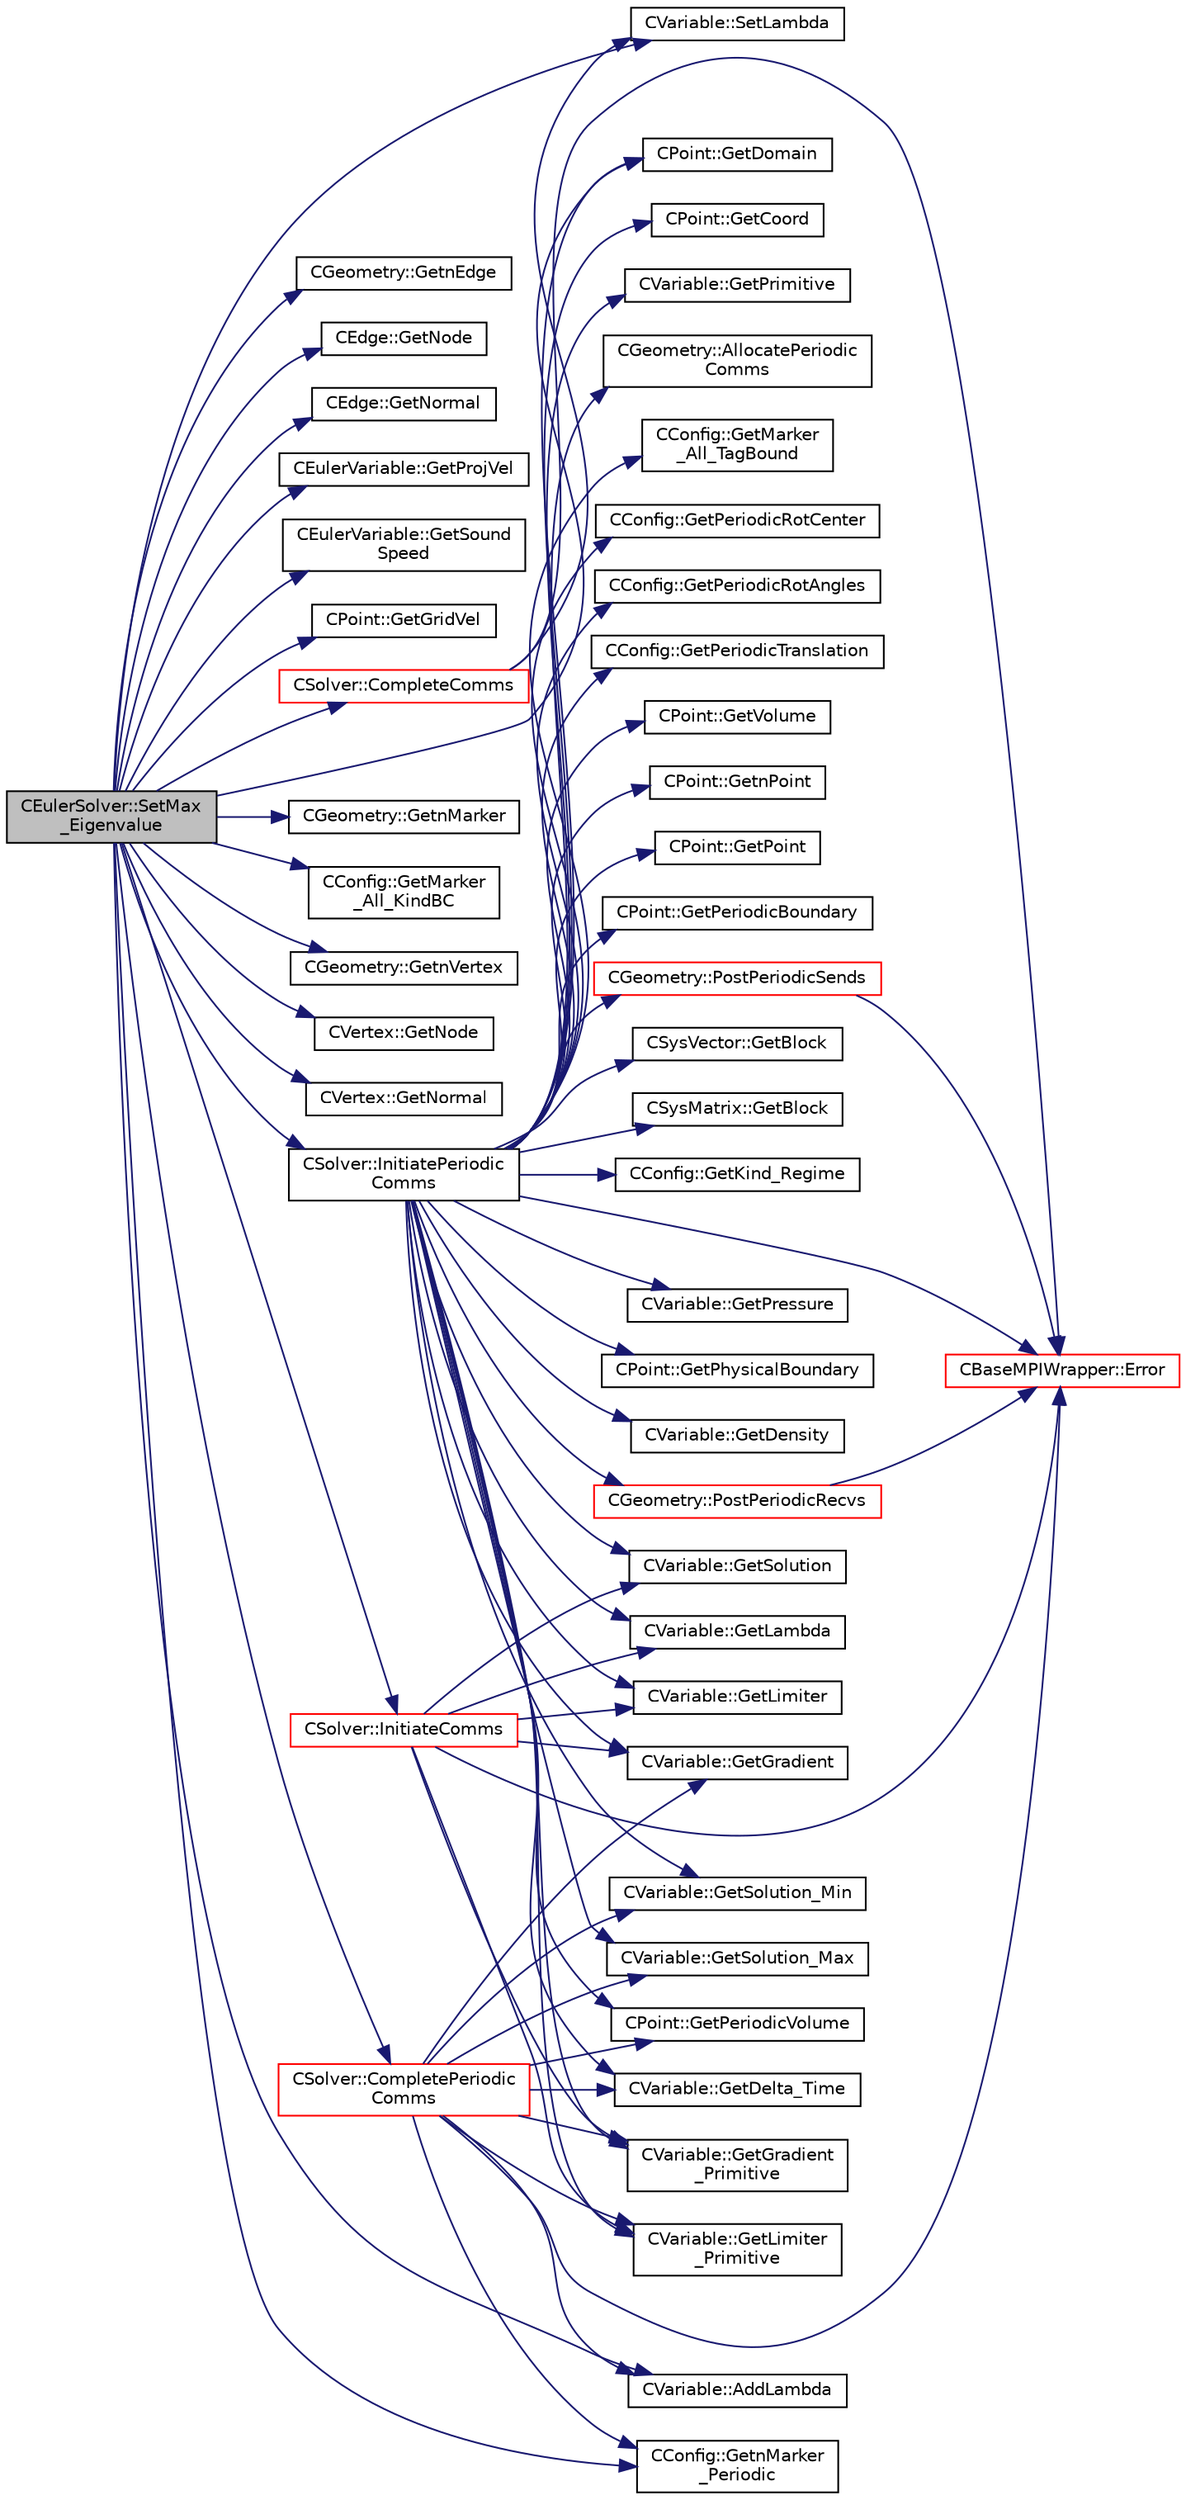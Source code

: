 digraph "CEulerSolver::SetMax_Eigenvalue"
{
  edge [fontname="Helvetica",fontsize="10",labelfontname="Helvetica",labelfontsize="10"];
  node [fontname="Helvetica",fontsize="10",shape=record];
  rankdir="LR";
  Node3174 [label="CEulerSolver::SetMax\l_Eigenvalue",height=0.2,width=0.4,color="black", fillcolor="grey75", style="filled", fontcolor="black"];
  Node3174 -> Node3175 [color="midnightblue",fontsize="10",style="solid",fontname="Helvetica"];
  Node3175 [label="CVariable::SetLambda",height=0.2,width=0.4,color="black", fillcolor="white", style="filled",URL="$class_c_variable.html#afc0086076d62561f31a39f774c297428",tooltip="Set the value of the spectral radius. "];
  Node3174 -> Node3176 [color="midnightblue",fontsize="10",style="solid",fontname="Helvetica"];
  Node3176 [label="CGeometry::GetnEdge",height=0.2,width=0.4,color="black", fillcolor="white", style="filled",URL="$class_c_geometry.html#a7d6e1e1d1e46da8f55ecbe1a9380530a",tooltip="Get number of edges. "];
  Node3174 -> Node3177 [color="midnightblue",fontsize="10",style="solid",fontname="Helvetica"];
  Node3177 [label="CEdge::GetNode",height=0.2,width=0.4,color="black", fillcolor="white", style="filled",URL="$class_c_edge.html#aee33b61d646e3fe59a4e23284ab1bf33",tooltip="Get the nodes of the edge. "];
  Node3174 -> Node3178 [color="midnightblue",fontsize="10",style="solid",fontname="Helvetica"];
  Node3178 [label="CEdge::GetNormal",height=0.2,width=0.4,color="black", fillcolor="white", style="filled",URL="$class_c_edge.html#ada210a6f0643f444e7e491fc4ed9e662",tooltip="Copy the the normal vector of a face. "];
  Node3174 -> Node3179 [color="midnightblue",fontsize="10",style="solid",fontname="Helvetica"];
  Node3179 [label="CEulerVariable::GetProjVel",height=0.2,width=0.4,color="black", fillcolor="white", style="filled",URL="$class_c_euler_variable.html#a38533a193a0d4207d457f176f8df7d4e",tooltip="Get the projected velocity in a unitary vector direction (compressible solver). "];
  Node3174 -> Node3180 [color="midnightblue",fontsize="10",style="solid",fontname="Helvetica"];
  Node3180 [label="CEulerVariable::GetSound\lSpeed",height=0.2,width=0.4,color="black", fillcolor="white", style="filled",URL="$class_c_euler_variable.html#ab2b300dcf4067e7b996d7c9aaa02939f",tooltip="Get the speed of the sound. "];
  Node3174 -> Node3181 [color="midnightblue",fontsize="10",style="solid",fontname="Helvetica"];
  Node3181 [label="CPoint::GetGridVel",height=0.2,width=0.4,color="black", fillcolor="white", style="filled",URL="$class_c_point.html#a62ec636f4a05ac578b582a053e8553f9",tooltip="Get the value of the grid velocity at the point. "];
  Node3174 -> Node3182 [color="midnightblue",fontsize="10",style="solid",fontname="Helvetica"];
  Node3182 [label="CPoint::GetDomain",height=0.2,width=0.4,color="black", fillcolor="white", style="filled",URL="$class_c_point.html#a1d7e22a60d4cfef356af1cba2bab3e55",tooltip="For parallel computation, its indicates if a point must be computed or not. "];
  Node3174 -> Node3183 [color="midnightblue",fontsize="10",style="solid",fontname="Helvetica"];
  Node3183 [label="CVariable::AddLambda",height=0.2,width=0.4,color="black", fillcolor="white", style="filled",URL="$class_c_variable.html#a90383034bdbbf6b9230ecb27b043374f",tooltip="Add the value of the spectral radius. "];
  Node3174 -> Node3184 [color="midnightblue",fontsize="10",style="solid",fontname="Helvetica"];
  Node3184 [label="CGeometry::GetnMarker",height=0.2,width=0.4,color="black", fillcolor="white", style="filled",URL="$class_c_geometry.html#a3c899d1370312702c189a8ee95a63ef7",tooltip="Get number of markers. "];
  Node3174 -> Node3185 [color="midnightblue",fontsize="10",style="solid",fontname="Helvetica"];
  Node3185 [label="CConfig::GetMarker\l_All_KindBC",height=0.2,width=0.4,color="black", fillcolor="white", style="filled",URL="$class_c_config.html#a57d43acc1457d2d27095ce006218862e",tooltip="Get the kind of boundary for each marker. "];
  Node3174 -> Node3186 [color="midnightblue",fontsize="10",style="solid",fontname="Helvetica"];
  Node3186 [label="CGeometry::GetnVertex",height=0.2,width=0.4,color="black", fillcolor="white", style="filled",URL="$class_c_geometry.html#a55427e474834af1941e13750b17975be",tooltip="Get number of vertices. "];
  Node3174 -> Node3187 [color="midnightblue",fontsize="10",style="solid",fontname="Helvetica"];
  Node3187 [label="CVertex::GetNode",height=0.2,width=0.4,color="black", fillcolor="white", style="filled",URL="$class_c_vertex.html#a95c513bf927464157ed96b6c79779a1f",tooltip="Get the node of the vertex. "];
  Node3174 -> Node3188 [color="midnightblue",fontsize="10",style="solid",fontname="Helvetica"];
  Node3188 [label="CVertex::GetNormal",height=0.2,width=0.4,color="black", fillcolor="white", style="filled",URL="$class_c_vertex.html#a0d289163c6f3384822fcb9ae86fc1c39",tooltip="Copy the the normal vector of a face. "];
  Node3174 -> Node3189 [color="midnightblue",fontsize="10",style="solid",fontname="Helvetica"];
  Node3189 [label="CConfig::GetnMarker\l_Periodic",height=0.2,width=0.4,color="black", fillcolor="white", style="filled",URL="$class_c_config.html#acb987cc89f9d201ece1b664c2a2a594d",tooltip="Get the total number of periodic markers. "];
  Node3174 -> Node3190 [color="midnightblue",fontsize="10",style="solid",fontname="Helvetica"];
  Node3190 [label="CSolver::InitiatePeriodic\lComms",height=0.2,width=0.4,color="black", fillcolor="white", style="filled",URL="$class_c_solver.html#aab8e1cac165d11ef85d9dd5588b3ea03",tooltip="Routine to load a solver quantity into the data structures for MPI periodic communication and to laun..."];
  Node3190 -> Node3191 [color="midnightblue",fontsize="10",style="solid",fontname="Helvetica"];
  Node3191 [label="CBaseMPIWrapper::Error",height=0.2,width=0.4,color="red", fillcolor="white", style="filled",URL="$class_c_base_m_p_i_wrapper.html#a04457c47629bda56704e6a8804833eeb"];
  Node3190 -> Node3193 [color="midnightblue",fontsize="10",style="solid",fontname="Helvetica"];
  Node3193 [label="CGeometry::AllocatePeriodic\lComms",height=0.2,width=0.4,color="black", fillcolor="white", style="filled",URL="$class_c_geometry.html#a3c81679606eb3deaf3bd0c4294a80eae",tooltip="Routine to allocate buffers for periodic communications. Also called to dynamically reallocate if not..."];
  Node3190 -> Node3194 [color="midnightblue",fontsize="10",style="solid",fontname="Helvetica"];
  Node3194 [label="CGeometry::PostPeriodicRecvs",height=0.2,width=0.4,color="red", fillcolor="white", style="filled",URL="$class_c_geometry.html#af70a67a8eee173285714b2eb5b819f46",tooltip="Routine to launch non-blocking recvs only for all periodic communication with neighboring partitions..."];
  Node3194 -> Node3191 [color="midnightblue",fontsize="10",style="solid",fontname="Helvetica"];
  Node3190 -> Node3196 [color="midnightblue",fontsize="10",style="solid",fontname="Helvetica"];
  Node3196 [label="CConfig::GetMarker\l_All_TagBound",height=0.2,width=0.4,color="black", fillcolor="white", style="filled",URL="$class_c_config.html#a967e969a3beb24bb6e57d7036af003be",tooltip="Get the index of the surface defined in the geometry file. "];
  Node3190 -> Node3197 [color="midnightblue",fontsize="10",style="solid",fontname="Helvetica"];
  Node3197 [label="CConfig::GetPeriodicRotCenter",height=0.2,width=0.4,color="black", fillcolor="white", style="filled",URL="$class_c_config.html#a69c3c48e964a0d99ed7c0e73c679167a",tooltip="Center of rotation for a rotational periodic boundary. "];
  Node3190 -> Node3198 [color="midnightblue",fontsize="10",style="solid",fontname="Helvetica"];
  Node3198 [label="CConfig::GetPeriodicRotAngles",height=0.2,width=0.4,color="black", fillcolor="white", style="filled",URL="$class_c_config.html#a8b427e418c23b7e25da647fb21024098",tooltip="Angles of rotation for a rotational periodic boundary. "];
  Node3190 -> Node3199 [color="midnightblue",fontsize="10",style="solid",fontname="Helvetica"];
  Node3199 [label="CConfig::GetPeriodicTranslation",height=0.2,width=0.4,color="black", fillcolor="white", style="filled",URL="$class_c_config.html#a5e243bf56db6d47df20d342167350f32",tooltip="Translation vector for a rotational periodic boundary. "];
  Node3190 -> Node3200 [color="midnightblue",fontsize="10",style="solid",fontname="Helvetica"];
  Node3200 [label="CPoint::GetVolume",height=0.2,width=0.4,color="black", fillcolor="white", style="filled",URL="$class_c_point.html#a3c526a15e767c7de9cf163800aa581e5",tooltip="Get area or volume of the control volume. "];
  Node3190 -> Node3201 [color="midnightblue",fontsize="10",style="solid",fontname="Helvetica"];
  Node3201 [label="CPoint::GetPeriodicVolume",height=0.2,width=0.4,color="black", fillcolor="white", style="filled",URL="$class_c_point.html#a2d3f78f1d6fc4783b1d8a0bd10100b38",tooltip="Get the missing component of area or volume for a control volume on a periodic marker. "];
  Node3190 -> Node3202 [color="midnightblue",fontsize="10",style="solid",fontname="Helvetica"];
  Node3202 [label="CPoint::GetnPoint",height=0.2,width=0.4,color="black", fillcolor="white", style="filled",URL="$class_c_point.html#adbb78f3c01711ed0349897f845e3f2d8",tooltip="Get the number of points that compose the control volume. "];
  Node3190 -> Node3203 [color="midnightblue",fontsize="10",style="solid",fontname="Helvetica"];
  Node3203 [label="CPoint::GetPoint",height=0.2,width=0.4,color="black", fillcolor="white", style="filled",URL="$class_c_point.html#aab08fdab4e59c01d822afca5335a86af",tooltip="Get all the points that compose the control volume. "];
  Node3190 -> Node3204 [color="midnightblue",fontsize="10",style="solid",fontname="Helvetica"];
  Node3204 [label="CPoint::GetPeriodicBoundary",height=0.2,width=0.4,color="black", fillcolor="white", style="filled",URL="$class_c_point.html#ac242cdddc7cef6211b26e7c3098895d2",tooltip="Provides information about if a point belongs to a periodic boundary (without MPI). "];
  Node3190 -> Node3205 [color="midnightblue",fontsize="10",style="solid",fontname="Helvetica"];
  Node3205 [label="CSysVector::GetBlock",height=0.2,width=0.4,color="black", fillcolor="white", style="filled",URL="$class_c_sys_vector.html#a0f53b910eb47537bbedcade1fa4b7e5e",tooltip="Get the value of the residual. "];
  Node3190 -> Node3206 [color="midnightblue",fontsize="10",style="solid",fontname="Helvetica"];
  Node3206 [label="CVariable::GetDelta_Time",height=0.2,width=0.4,color="black", fillcolor="white", style="filled",URL="$class_c_variable.html#aef3ea2cd0a87d55835bb2bd332678489",tooltip="Get the value of the time step. "];
  Node3190 -> Node3207 [color="midnightblue",fontsize="10",style="solid",fontname="Helvetica"];
  Node3207 [label="CSysMatrix::GetBlock",height=0.2,width=0.4,color="black", fillcolor="white", style="filled",URL="$class_c_sys_matrix.html#a9ec390e1dd36f2e71ecbac8f73805d57",tooltip="Get a pointer to the start of block \"ij\". "];
  Node3190 -> Node3208 [color="midnightblue",fontsize="10",style="solid",fontname="Helvetica"];
  Node3208 [label="CVariable::GetSolution",height=0.2,width=0.4,color="black", fillcolor="white", style="filled",URL="$class_c_variable.html#a261483e39c23c1de7cb9aea7e917c121",tooltip="Get the solution. "];
  Node3190 -> Node3209 [color="midnightblue",fontsize="10",style="solid",fontname="Helvetica"];
  Node3209 [label="CConfig::GetKind_Regime",height=0.2,width=0.4,color="black", fillcolor="white", style="filled",URL="$class_c_config.html#a66ca7e620390a81cd49cd0a00716128e",tooltip="Governing equations of the flow (it can be different from the run time equation). ..."];
  Node3190 -> Node3210 [color="midnightblue",fontsize="10",style="solid",fontname="Helvetica"];
  Node3210 [label="CVariable::GetPressure",height=0.2,width=0.4,color="black", fillcolor="white", style="filled",URL="$class_c_variable.html#ad08820234eeedeb13105e603af2c67ad",tooltip="A virtual member. "];
  Node3190 -> Node3211 [color="midnightblue",fontsize="10",style="solid",fontname="Helvetica"];
  Node3211 [label="CPoint::GetPhysicalBoundary",height=0.2,width=0.4,color="black", fillcolor="white", style="filled",URL="$class_c_point.html#a4eb5465beab412d0783a22515db2174d",tooltip="Provides information about if a point belong to the physical boundaries (without MPI). "];
  Node3190 -> Node3182 [color="midnightblue",fontsize="10",style="solid",fontname="Helvetica"];
  Node3190 -> Node3212 [color="midnightblue",fontsize="10",style="solid",fontname="Helvetica"];
  Node3212 [label="CVariable::GetLambda",height=0.2,width=0.4,color="black", fillcolor="white", style="filled",URL="$class_c_variable.html#af0b6afbd2666eab791d902f50fc3e869",tooltip="Get the value of the spectral radius. "];
  Node3190 -> Node3213 [color="midnightblue",fontsize="10",style="solid",fontname="Helvetica"];
  Node3213 [label="CVariable::GetDensity",height=0.2,width=0.4,color="black", fillcolor="white", style="filled",URL="$class_c_variable.html#a4892ca545884011b7903a8e35c43b43f",tooltip="A virtual member. "];
  Node3190 -> Node3214 [color="midnightblue",fontsize="10",style="solid",fontname="Helvetica"];
  Node3214 [label="CVariable::GetGradient",height=0.2,width=0.4,color="black", fillcolor="white", style="filled",URL="$class_c_variable.html#a7b58da4a928d622e7c2d4b4db047769d",tooltip="Get the value of the solution gradient. "];
  Node3190 -> Node3215 [color="midnightblue",fontsize="10",style="solid",fontname="Helvetica"];
  Node3215 [label="CVariable::GetGradient\l_Primitive",height=0.2,width=0.4,color="black", fillcolor="white", style="filled",URL="$class_c_variable.html#a8b7f4e020a837b1fe639e8d875f964d5",tooltip="A virtual member. "];
  Node3190 -> Node3216 [color="midnightblue",fontsize="10",style="solid",fontname="Helvetica"];
  Node3216 [label="CPoint::GetCoord",height=0.2,width=0.4,color="black", fillcolor="white", style="filled",URL="$class_c_point.html#a95fe081d22e96e190cb3edcbf0d6525f",tooltip="Get the coordinates dor the control volume. "];
  Node3190 -> Node3217 [color="midnightblue",fontsize="10",style="solid",fontname="Helvetica"];
  Node3217 [label="CVariable::GetPrimitive",height=0.2,width=0.4,color="black", fillcolor="white", style="filled",URL="$class_c_variable.html#abe38982ec51efc8391ef27fc434f37ad",tooltip="A virtual member. "];
  Node3190 -> Node3218 [color="midnightblue",fontsize="10",style="solid",fontname="Helvetica"];
  Node3218 [label="CVariable::GetSolution_Min",height=0.2,width=0.4,color="black", fillcolor="white", style="filled",URL="$class_c_variable.html#adecad935b4b50fe524794f3bbfa7f98a",tooltip="Set the value of the preconditioner Beta. "];
  Node3190 -> Node3219 [color="midnightblue",fontsize="10",style="solid",fontname="Helvetica"];
  Node3219 [label="CVariable::GetSolution_Max",height=0.2,width=0.4,color="black", fillcolor="white", style="filled",URL="$class_c_variable.html#a235abab71725225217916a7c7720fc04",tooltip="Get the value of the min solution. "];
  Node3190 -> Node3220 [color="midnightblue",fontsize="10",style="solid",fontname="Helvetica"];
  Node3220 [label="CVariable::GetLimiter\l_Primitive",height=0.2,width=0.4,color="black", fillcolor="white", style="filled",URL="$class_c_variable.html#a16ceb9b6d42113b37bb6f19652b22ed4",tooltip="A virtual member. "];
  Node3190 -> Node3221 [color="midnightblue",fontsize="10",style="solid",fontname="Helvetica"];
  Node3221 [label="CVariable::GetLimiter",height=0.2,width=0.4,color="black", fillcolor="white", style="filled",URL="$class_c_variable.html#a9575966f5c250fca5f6c6ff4f2dd7558",tooltip="Get the value of the slope limiter. "];
  Node3190 -> Node3222 [color="midnightblue",fontsize="10",style="solid",fontname="Helvetica"];
  Node3222 [label="CGeometry::PostPeriodicSends",height=0.2,width=0.4,color="red", fillcolor="white", style="filled",URL="$class_c_geometry.html#a574f33254a473f4c43c461e624cd2637",tooltip="Routine to launch a single non-blocking send once the buffer is loaded for a periodic commucation..."];
  Node3222 -> Node3191 [color="midnightblue",fontsize="10",style="solid",fontname="Helvetica"];
  Node3174 -> Node3224 [color="midnightblue",fontsize="10",style="solid",fontname="Helvetica"];
  Node3224 [label="CSolver::CompletePeriodic\lComms",height=0.2,width=0.4,color="red", fillcolor="white", style="filled",URL="$class_c_solver.html#a7e77df2076057995213de49d4ca2e7c7",tooltip="Routine to complete the set of non-blocking periodic communications launched by InitiatePeriodicComms..."];
  Node3224 -> Node3189 [color="midnightblue",fontsize="10",style="solid",fontname="Helvetica"];
  Node3224 -> Node3201 [color="midnightblue",fontsize="10",style="solid",fontname="Helvetica"];
  Node3224 -> Node3206 [color="midnightblue",fontsize="10",style="solid",fontname="Helvetica"];
  Node3224 -> Node3183 [color="midnightblue",fontsize="10",style="solid",fontname="Helvetica"];
  Node3224 -> Node3214 [color="midnightblue",fontsize="10",style="solid",fontname="Helvetica"];
  Node3224 -> Node3215 [color="midnightblue",fontsize="10",style="solid",fontname="Helvetica"];
  Node3224 -> Node3218 [color="midnightblue",fontsize="10",style="solid",fontname="Helvetica"];
  Node3224 -> Node3219 [color="midnightblue",fontsize="10",style="solid",fontname="Helvetica"];
  Node3224 -> Node3220 [color="midnightblue",fontsize="10",style="solid",fontname="Helvetica"];
  Node3224 -> Node3191 [color="midnightblue",fontsize="10",style="solid",fontname="Helvetica"];
  Node3174 -> Node3246 [color="midnightblue",fontsize="10",style="solid",fontname="Helvetica"];
  Node3246 [label="CSolver::InitiateComms",height=0.2,width=0.4,color="red", fillcolor="white", style="filled",URL="$class_c_solver.html#a68ef94bc50683bd1f1d750b4a8cb7351",tooltip="Routine to load a solver quantity into the data structures for MPI point-to-point communication and t..."];
  Node3246 -> Node3191 [color="midnightblue",fontsize="10",style="solid",fontname="Helvetica"];
  Node3246 -> Node3208 [color="midnightblue",fontsize="10",style="solid",fontname="Helvetica"];
  Node3246 -> Node3221 [color="midnightblue",fontsize="10",style="solid",fontname="Helvetica"];
  Node3246 -> Node3212 [color="midnightblue",fontsize="10",style="solid",fontname="Helvetica"];
  Node3246 -> Node3214 [color="midnightblue",fontsize="10",style="solid",fontname="Helvetica"];
  Node3246 -> Node3215 [color="midnightblue",fontsize="10",style="solid",fontname="Helvetica"];
  Node3246 -> Node3220 [color="midnightblue",fontsize="10",style="solid",fontname="Helvetica"];
  Node3174 -> Node3266 [color="midnightblue",fontsize="10",style="solid",fontname="Helvetica"];
  Node3266 [label="CSolver::CompleteComms",height=0.2,width=0.4,color="red", fillcolor="white", style="filled",URL="$class_c_solver.html#a8d3046ad54e177f0705a2bff99c1cf16",tooltip="Routine to complete the set of non-blocking communications launched by InitiateComms() and unpacking ..."];
  Node3266 -> Node3175 [color="midnightblue",fontsize="10",style="solid",fontname="Helvetica"];
  Node3266 -> Node3191 [color="midnightblue",fontsize="10",style="solid",fontname="Helvetica"];
}
